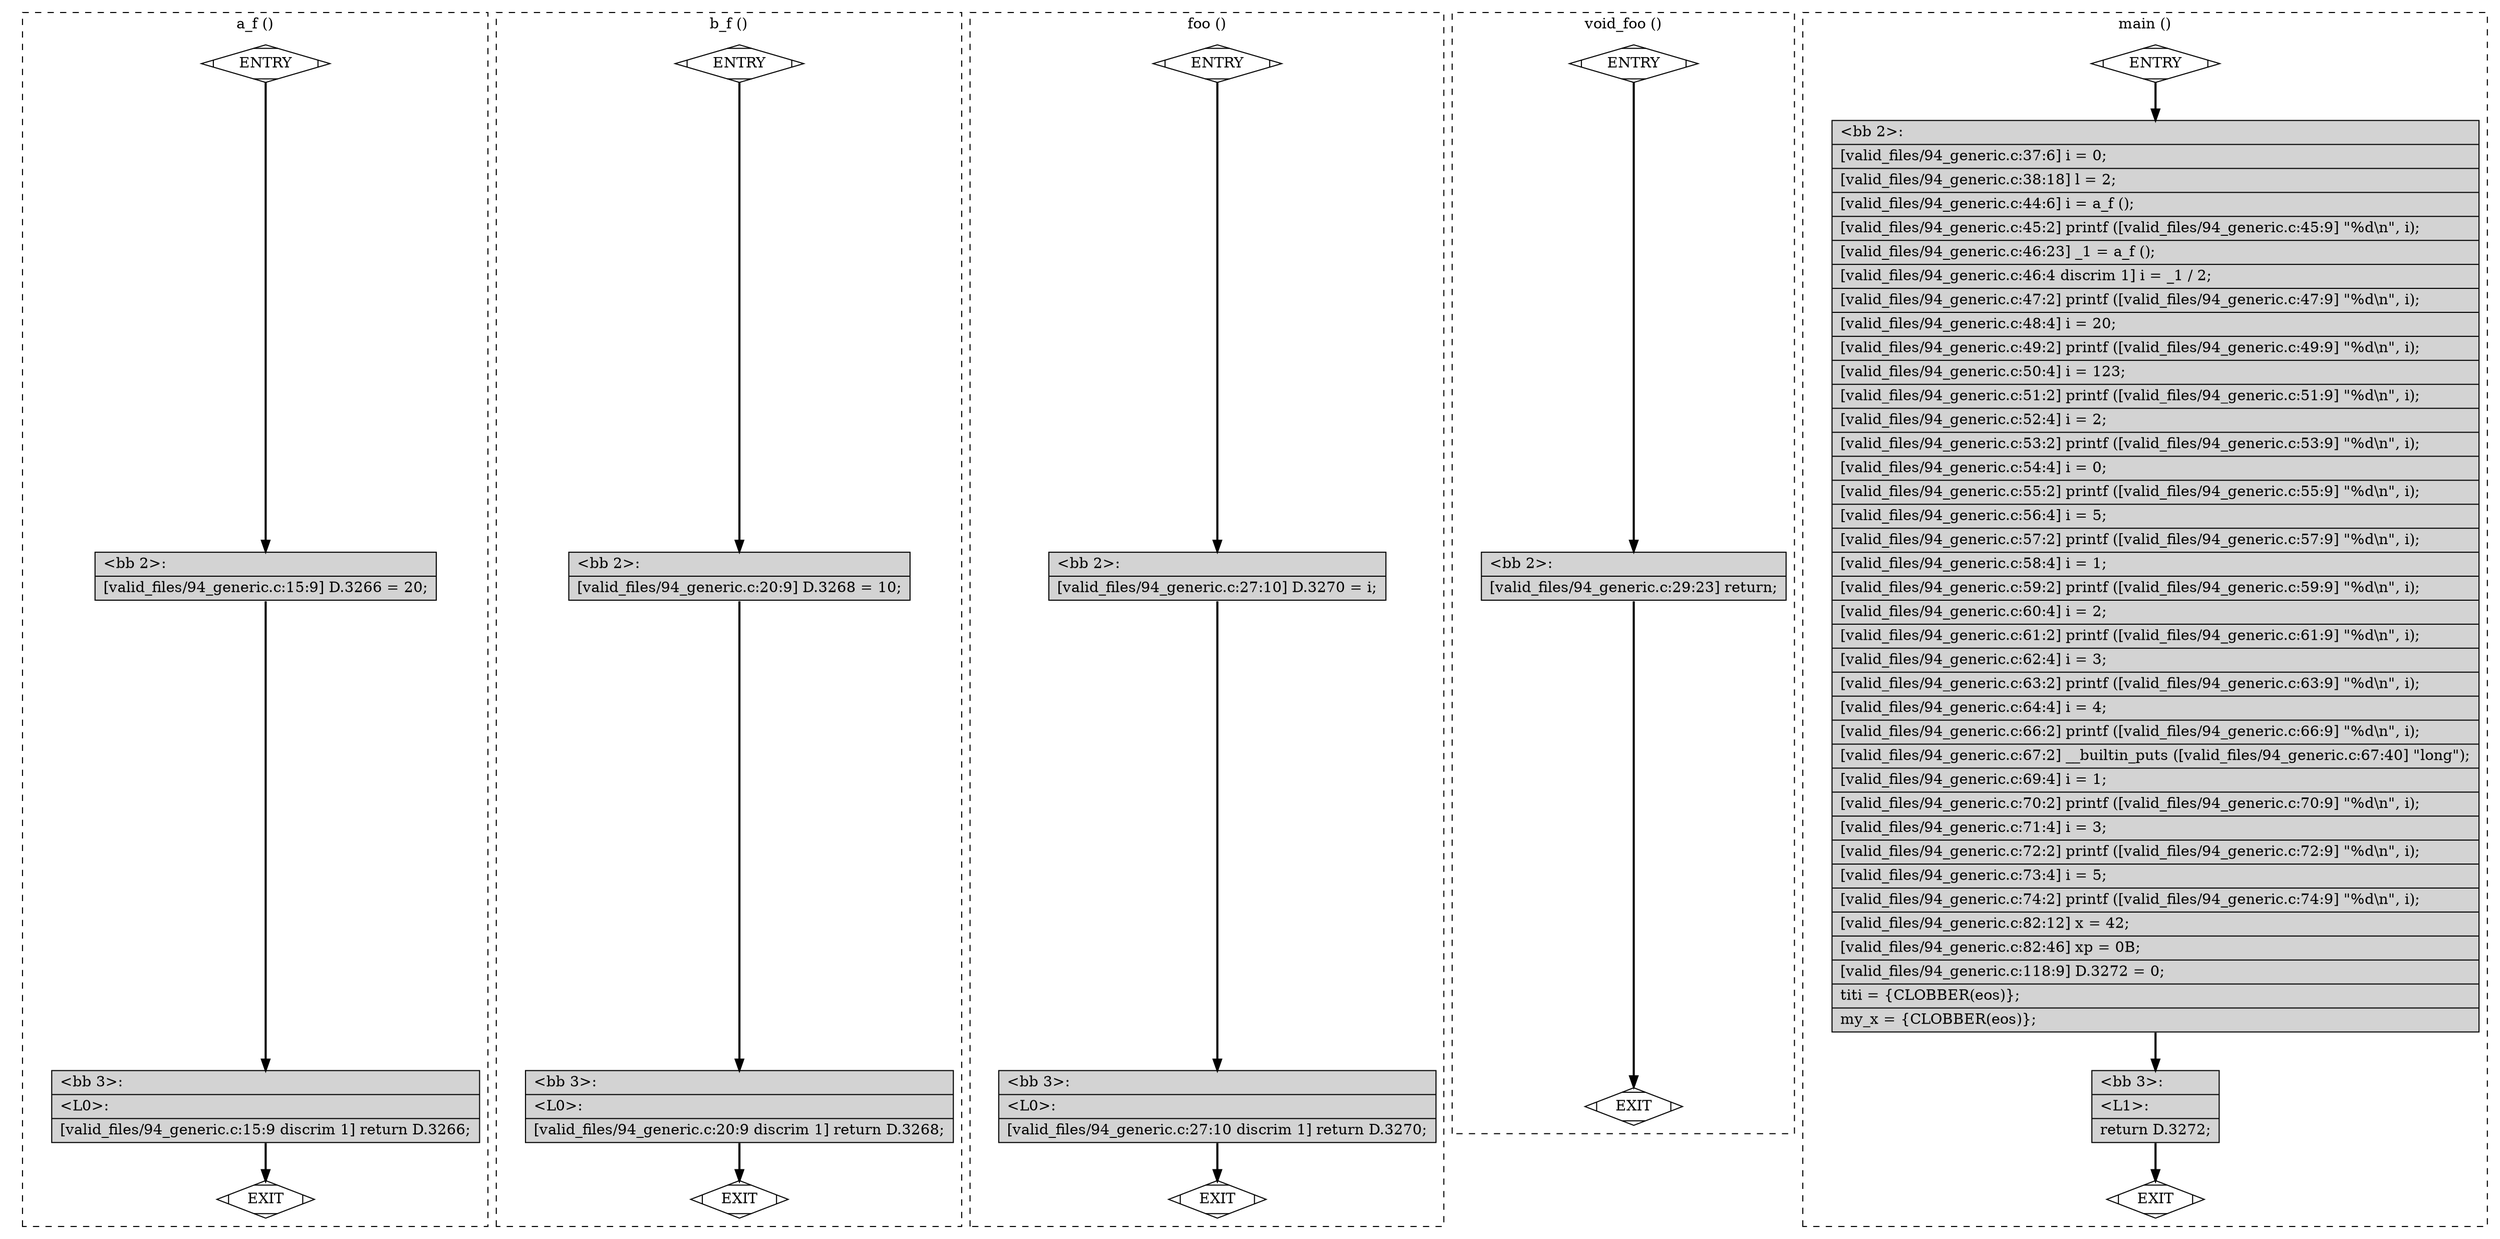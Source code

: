 digraph "a-94_generic.c.015t.cfg" {
overlap=false;
subgraph "cluster_a_f" {
	style="dashed";
	color="black";
	label="a_f ()";
	fn_0_basic_block_0 [shape=Mdiamond,style=filled,fillcolor=white,label="ENTRY"];

	fn_0_basic_block_1 [shape=Mdiamond,style=filled,fillcolor=white,label="EXIT"];

	fn_0_basic_block_2 [shape=record,style=filled,fillcolor=lightgrey,label="{\<bb\ 2\>:\l\
|[valid_files/94_generic.c:15:9]\ D.3266\ =\ 20;\l\
}"];

	fn_0_basic_block_3 [shape=record,style=filled,fillcolor=lightgrey,label="{\<bb\ 3\>:\l\
|\<L0\>:\l\
|[valid_files/94_generic.c:15:9\ discrim\ 1]\ return\ D.3266;\l\
}"];

	fn_0_basic_block_0:s -> fn_0_basic_block_2:n [style="solid,bold",color=black,weight=100,constraint=true];
	fn_0_basic_block_2:s -> fn_0_basic_block_3:n [style="solid,bold",color=black,weight=100,constraint=true];
	fn_0_basic_block_3:s -> fn_0_basic_block_1:n [style="solid,bold",color=black,weight=10,constraint=true];
	fn_0_basic_block_0:s -> fn_0_basic_block_1:n [style="invis",constraint=true];
}
subgraph "cluster_b_f" {
	style="dashed";
	color="black";
	label="b_f ()";
	fn_1_basic_block_0 [shape=Mdiamond,style=filled,fillcolor=white,label="ENTRY"];

	fn_1_basic_block_1 [shape=Mdiamond,style=filled,fillcolor=white,label="EXIT"];

	fn_1_basic_block_2 [shape=record,style=filled,fillcolor=lightgrey,label="{\<bb\ 2\>:\l\
|[valid_files/94_generic.c:20:9]\ D.3268\ =\ 10;\l\
}"];

	fn_1_basic_block_3 [shape=record,style=filled,fillcolor=lightgrey,label="{\<bb\ 3\>:\l\
|\<L0\>:\l\
|[valid_files/94_generic.c:20:9\ discrim\ 1]\ return\ D.3268;\l\
}"];

	fn_1_basic_block_0:s -> fn_1_basic_block_2:n [style="solid,bold",color=black,weight=100,constraint=true];
	fn_1_basic_block_2:s -> fn_1_basic_block_3:n [style="solid,bold",color=black,weight=100,constraint=true];
	fn_1_basic_block_3:s -> fn_1_basic_block_1:n [style="solid,bold",color=black,weight=10,constraint=true];
	fn_1_basic_block_0:s -> fn_1_basic_block_1:n [style="invis",constraint=true];
}
subgraph "cluster_foo" {
	style="dashed";
	color="black";
	label="foo ()";
	fn_2_basic_block_0 [shape=Mdiamond,style=filled,fillcolor=white,label="ENTRY"];

	fn_2_basic_block_1 [shape=Mdiamond,style=filled,fillcolor=white,label="EXIT"];

	fn_2_basic_block_2 [shape=record,style=filled,fillcolor=lightgrey,label="{\<bb\ 2\>:\l\
|[valid_files/94_generic.c:27:10]\ D.3270\ =\ i;\l\
}"];

	fn_2_basic_block_3 [shape=record,style=filled,fillcolor=lightgrey,label="{\<bb\ 3\>:\l\
|\<L0\>:\l\
|[valid_files/94_generic.c:27:10\ discrim\ 1]\ return\ D.3270;\l\
}"];

	fn_2_basic_block_0:s -> fn_2_basic_block_2:n [style="solid,bold",color=black,weight=100,constraint=true];
	fn_2_basic_block_2:s -> fn_2_basic_block_3:n [style="solid,bold",color=black,weight=100,constraint=true];
	fn_2_basic_block_3:s -> fn_2_basic_block_1:n [style="solid,bold",color=black,weight=10,constraint=true];
	fn_2_basic_block_0:s -> fn_2_basic_block_1:n [style="invis",constraint=true];
}
subgraph "cluster_void_foo" {
	style="dashed";
	color="black";
	label="void_foo ()";
	fn_3_basic_block_0 [shape=Mdiamond,style=filled,fillcolor=white,label="ENTRY"];

	fn_3_basic_block_1 [shape=Mdiamond,style=filled,fillcolor=white,label="EXIT"];

	fn_3_basic_block_2 [shape=record,style=filled,fillcolor=lightgrey,label="{\<bb\ 2\>:\l\
|[valid_files/94_generic.c:29:23]\ return;\l\
}"];

	fn_3_basic_block_0:s -> fn_3_basic_block_2:n [style="solid,bold",color=black,weight=100,constraint=true];
	fn_3_basic_block_2:s -> fn_3_basic_block_1:n [style="solid,bold",color=black,weight=10,constraint=true];
	fn_3_basic_block_0:s -> fn_3_basic_block_1:n [style="invis",constraint=true];
}
subgraph "cluster_main" {
	style="dashed";
	color="black";
	label="main ()";
	fn_4_basic_block_0 [shape=Mdiamond,style=filled,fillcolor=white,label="ENTRY"];

	fn_4_basic_block_1 [shape=Mdiamond,style=filled,fillcolor=white,label="EXIT"];

	fn_4_basic_block_2 [shape=record,style=filled,fillcolor=lightgrey,label="{\<bb\ 2\>:\l\
|[valid_files/94_generic.c:37:6]\ i\ =\ 0;\l\
|[valid_files/94_generic.c:38:18]\ l\ =\ 2;\l\
|[valid_files/94_generic.c:44:6]\ i\ =\ a_f\ ();\l\
|[valid_files/94_generic.c:45:2]\ printf\ ([valid_files/94_generic.c:45:9]\ \"%d\\n\",\ i);\l\
|[valid_files/94_generic.c:46:23]\ _1\ =\ a_f\ ();\l\
|[valid_files/94_generic.c:46:4\ discrim\ 1]\ i\ =\ _1\ /\ 2;\l\
|[valid_files/94_generic.c:47:2]\ printf\ ([valid_files/94_generic.c:47:9]\ \"%d\\n\",\ i);\l\
|[valid_files/94_generic.c:48:4]\ i\ =\ 20;\l\
|[valid_files/94_generic.c:49:2]\ printf\ ([valid_files/94_generic.c:49:9]\ \"%d\\n\",\ i);\l\
|[valid_files/94_generic.c:50:4]\ i\ =\ 123;\l\
|[valid_files/94_generic.c:51:2]\ printf\ ([valid_files/94_generic.c:51:9]\ \"%d\\n\",\ i);\l\
|[valid_files/94_generic.c:52:4]\ i\ =\ 2;\l\
|[valid_files/94_generic.c:53:2]\ printf\ ([valid_files/94_generic.c:53:9]\ \"%d\\n\",\ i);\l\
|[valid_files/94_generic.c:54:4]\ i\ =\ 0;\l\
|[valid_files/94_generic.c:55:2]\ printf\ ([valid_files/94_generic.c:55:9]\ \"%d\\n\",\ i);\l\
|[valid_files/94_generic.c:56:4]\ i\ =\ 5;\l\
|[valid_files/94_generic.c:57:2]\ printf\ ([valid_files/94_generic.c:57:9]\ \"%d\\n\",\ i);\l\
|[valid_files/94_generic.c:58:4]\ i\ =\ 1;\l\
|[valid_files/94_generic.c:59:2]\ printf\ ([valid_files/94_generic.c:59:9]\ \"%d\\n\",\ i);\l\
|[valid_files/94_generic.c:60:4]\ i\ =\ 2;\l\
|[valid_files/94_generic.c:61:2]\ printf\ ([valid_files/94_generic.c:61:9]\ \"%d\\n\",\ i);\l\
|[valid_files/94_generic.c:62:4]\ i\ =\ 3;\l\
|[valid_files/94_generic.c:63:2]\ printf\ ([valid_files/94_generic.c:63:9]\ \"%d\\n\",\ i);\l\
|[valid_files/94_generic.c:64:4]\ i\ =\ 4;\l\
|[valid_files/94_generic.c:66:2]\ printf\ ([valid_files/94_generic.c:66:9]\ \"%d\\n\",\ i);\l\
|[valid_files/94_generic.c:67:2]\ __builtin_puts\ ([valid_files/94_generic.c:67:40]\ \"long\");\l\
|[valid_files/94_generic.c:69:4]\ i\ =\ 1;\l\
|[valid_files/94_generic.c:70:2]\ printf\ ([valid_files/94_generic.c:70:9]\ \"%d\\n\",\ i);\l\
|[valid_files/94_generic.c:71:4]\ i\ =\ 3;\l\
|[valid_files/94_generic.c:72:2]\ printf\ ([valid_files/94_generic.c:72:9]\ \"%d\\n\",\ i);\l\
|[valid_files/94_generic.c:73:4]\ i\ =\ 5;\l\
|[valid_files/94_generic.c:74:2]\ printf\ ([valid_files/94_generic.c:74:9]\ \"%d\\n\",\ i);\l\
|[valid_files/94_generic.c:82:12]\ x\ =\ 42;\l\
|[valid_files/94_generic.c:82:46]\ xp\ =\ 0B;\l\
|[valid_files/94_generic.c:118:9]\ D.3272\ =\ 0;\l\
|titi\ =\ \{CLOBBER(eos)\};\l\
|my_x\ =\ \{CLOBBER(eos)\};\l\
}"];

	fn_4_basic_block_3 [shape=record,style=filled,fillcolor=lightgrey,label="{\<bb\ 3\>:\l\
|\<L1\>:\l\
|return\ D.3272;\l\
}"];

	fn_4_basic_block_0:s -> fn_4_basic_block_2:n [style="solid,bold",color=black,weight=100,constraint=true];
	fn_4_basic_block_2:s -> fn_4_basic_block_3:n [style="solid,bold",color=black,weight=100,constraint=true];
	fn_4_basic_block_3:s -> fn_4_basic_block_1:n [style="solid,bold",color=black,weight=10,constraint=true];
	fn_4_basic_block_0:s -> fn_4_basic_block_1:n [style="invis",constraint=true];
}
}
